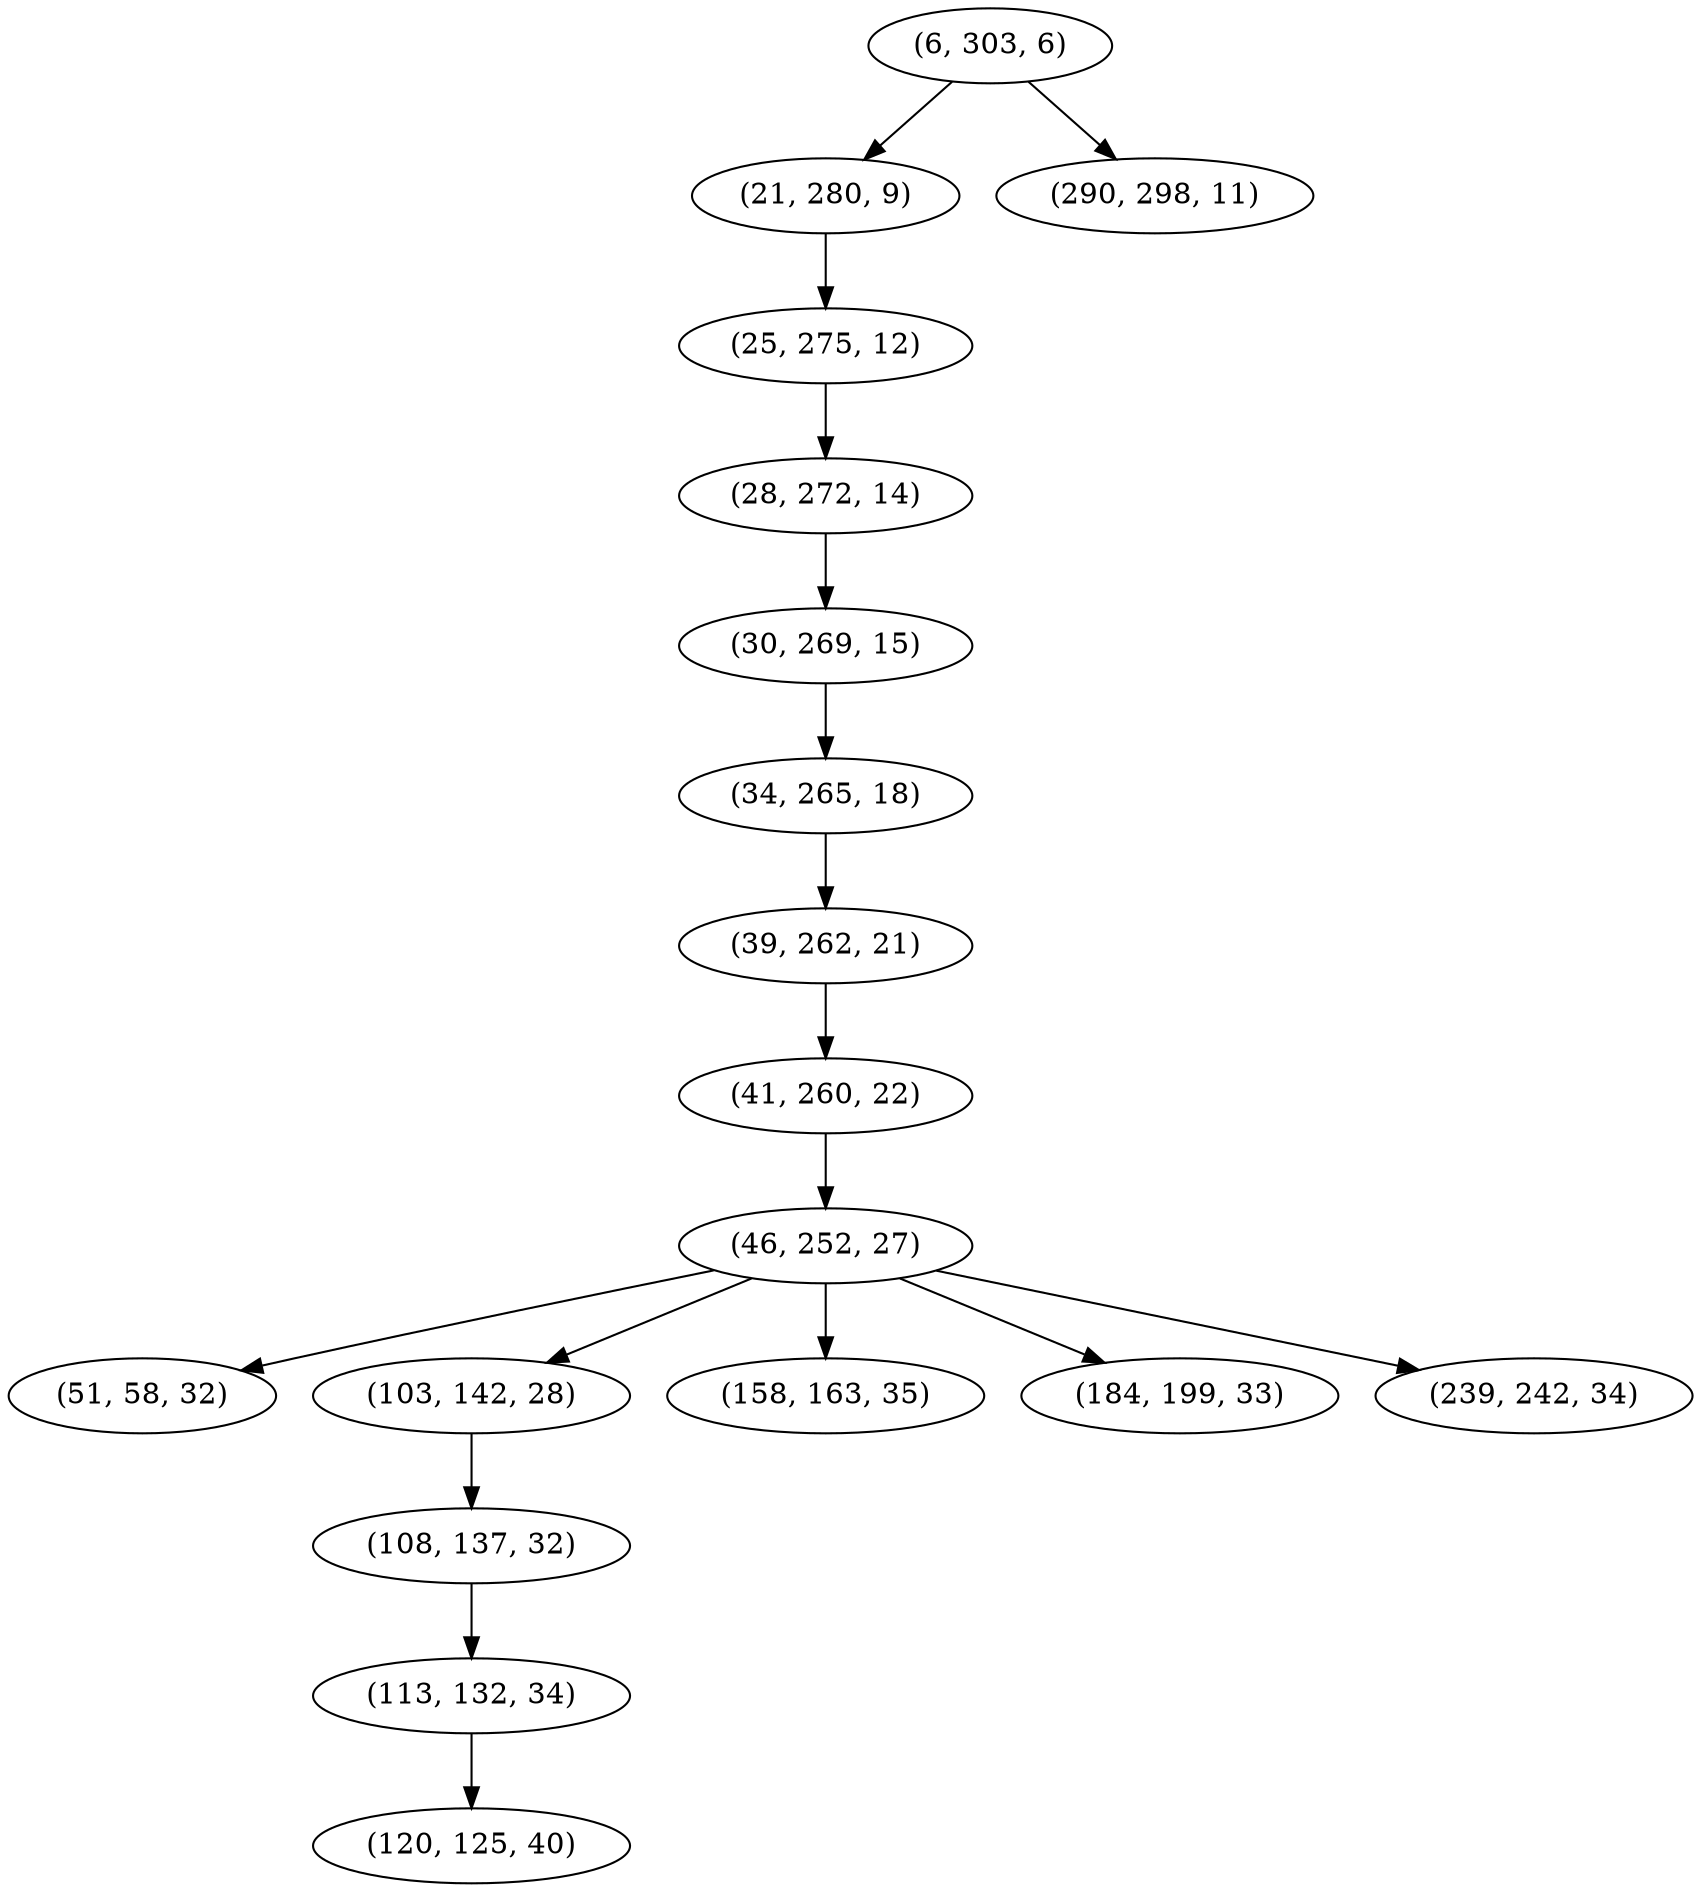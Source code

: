 digraph tree {
    "(6, 303, 6)";
    "(21, 280, 9)";
    "(25, 275, 12)";
    "(28, 272, 14)";
    "(30, 269, 15)";
    "(34, 265, 18)";
    "(39, 262, 21)";
    "(41, 260, 22)";
    "(46, 252, 27)";
    "(51, 58, 32)";
    "(103, 142, 28)";
    "(108, 137, 32)";
    "(113, 132, 34)";
    "(120, 125, 40)";
    "(158, 163, 35)";
    "(184, 199, 33)";
    "(239, 242, 34)";
    "(290, 298, 11)";
    "(6, 303, 6)" -> "(21, 280, 9)";
    "(6, 303, 6)" -> "(290, 298, 11)";
    "(21, 280, 9)" -> "(25, 275, 12)";
    "(25, 275, 12)" -> "(28, 272, 14)";
    "(28, 272, 14)" -> "(30, 269, 15)";
    "(30, 269, 15)" -> "(34, 265, 18)";
    "(34, 265, 18)" -> "(39, 262, 21)";
    "(39, 262, 21)" -> "(41, 260, 22)";
    "(41, 260, 22)" -> "(46, 252, 27)";
    "(46, 252, 27)" -> "(51, 58, 32)";
    "(46, 252, 27)" -> "(103, 142, 28)";
    "(46, 252, 27)" -> "(158, 163, 35)";
    "(46, 252, 27)" -> "(184, 199, 33)";
    "(46, 252, 27)" -> "(239, 242, 34)";
    "(103, 142, 28)" -> "(108, 137, 32)";
    "(108, 137, 32)" -> "(113, 132, 34)";
    "(113, 132, 34)" -> "(120, 125, 40)";
}

